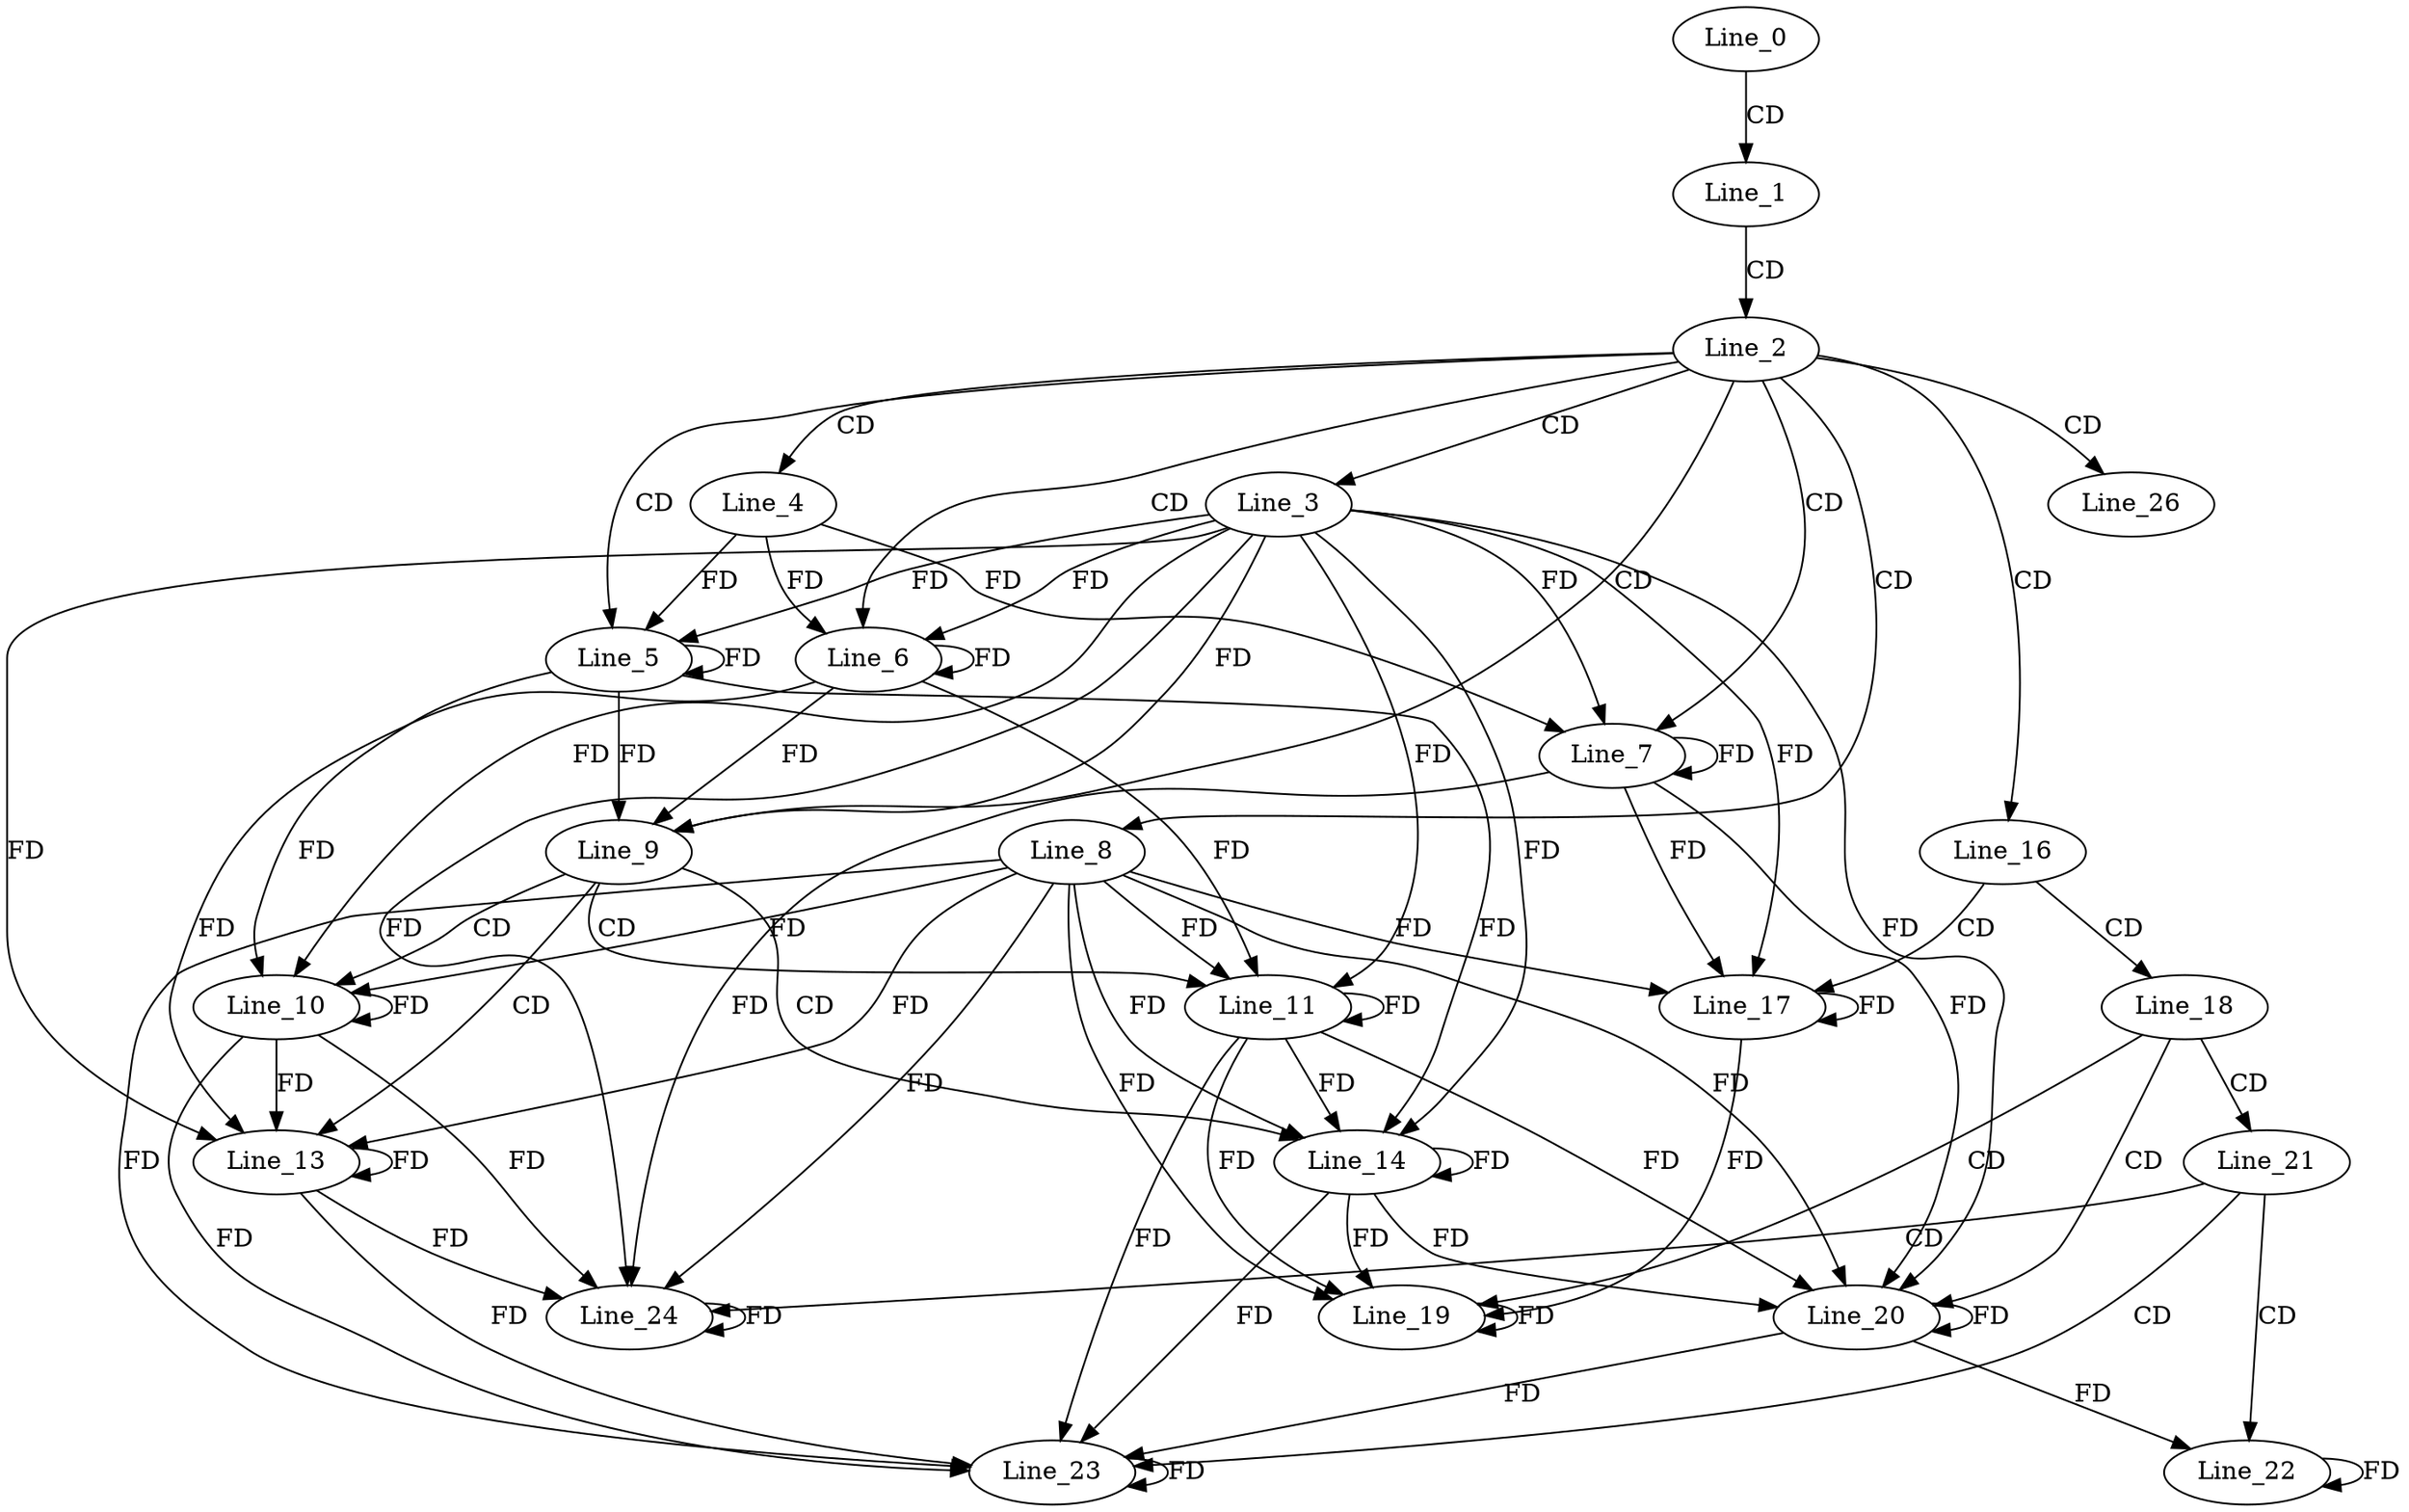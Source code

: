 digraph G {
  Line_0;
  Line_1;
  Line_2;
  Line_3;
  Line_4;
  Line_5;
  Line_5;
  Line_6;
  Line_6;
  Line_7;
  Line_7;
  Line_8;
  Line_9;
  Line_10;
  Line_11;
  Line_13;
  Line_14;
  Line_16;
  Line_17;
  Line_18;
  Line_19;
  Line_20;
  Line_21;
  Line_22;
  Line_23;
  Line_24;
  Line_26;
  Line_0 -> Line_1 [ label="CD" ];
  Line_1 -> Line_2 [ label="CD" ];
  Line_2 -> Line_3 [ label="CD" ];
  Line_2 -> Line_4 [ label="CD" ];
  Line_2 -> Line_5 [ label="CD" ];
  Line_3 -> Line_5 [ label="FD" ];
  Line_5 -> Line_5 [ label="FD" ];
  Line_4 -> Line_5 [ label="FD" ];
  Line_2 -> Line_6 [ label="CD" ];
  Line_3 -> Line_6 [ label="FD" ];
  Line_6 -> Line_6 [ label="FD" ];
  Line_4 -> Line_6 [ label="FD" ];
  Line_2 -> Line_7 [ label="CD" ];
  Line_3 -> Line_7 [ label="FD" ];
  Line_7 -> Line_7 [ label="FD" ];
  Line_4 -> Line_7 [ label="FD" ];
  Line_2 -> Line_8 [ label="CD" ];
  Line_2 -> Line_9 [ label="CD" ];
  Line_3 -> Line_9 [ label="FD" ];
  Line_5 -> Line_9 [ label="FD" ];
  Line_6 -> Line_9 [ label="FD" ];
  Line_9 -> Line_10 [ label="CD" ];
  Line_8 -> Line_10 [ label="FD" ];
  Line_10 -> Line_10 [ label="FD" ];
  Line_3 -> Line_10 [ label="FD" ];
  Line_5 -> Line_10 [ label="FD" ];
  Line_9 -> Line_11 [ label="CD" ];
  Line_8 -> Line_11 [ label="FD" ];
  Line_11 -> Line_11 [ label="FD" ];
  Line_3 -> Line_11 [ label="FD" ];
  Line_6 -> Line_11 [ label="FD" ];
  Line_9 -> Line_13 [ label="CD" ];
  Line_8 -> Line_13 [ label="FD" ];
  Line_10 -> Line_13 [ label="FD" ];
  Line_13 -> Line_13 [ label="FD" ];
  Line_3 -> Line_13 [ label="FD" ];
  Line_6 -> Line_13 [ label="FD" ];
  Line_9 -> Line_14 [ label="CD" ];
  Line_8 -> Line_14 [ label="FD" ];
  Line_11 -> Line_14 [ label="FD" ];
  Line_14 -> Line_14 [ label="FD" ];
  Line_3 -> Line_14 [ label="FD" ];
  Line_5 -> Line_14 [ label="FD" ];
  Line_2 -> Line_16 [ label="CD" ];
  Line_16 -> Line_17 [ label="CD" ];
  Line_8 -> Line_17 [ label="FD" ];
  Line_17 -> Line_17 [ label="FD" ];
  Line_3 -> Line_17 [ label="FD" ];
  Line_7 -> Line_17 [ label="FD" ];
  Line_16 -> Line_18 [ label="CD" ];
  Line_18 -> Line_19 [ label="CD" ];
  Line_8 -> Line_19 [ label="FD" ];
  Line_17 -> Line_19 [ label="FD" ];
  Line_19 -> Line_19 [ label="FD" ];
  Line_11 -> Line_19 [ label="FD" ];
  Line_14 -> Line_19 [ label="FD" ];
  Line_18 -> Line_20 [ label="CD" ];
  Line_8 -> Line_20 [ label="FD" ];
  Line_11 -> Line_20 [ label="FD" ];
  Line_14 -> Line_20 [ label="FD" ];
  Line_20 -> Line_20 [ label="FD" ];
  Line_3 -> Line_20 [ label="FD" ];
  Line_7 -> Line_20 [ label="FD" ];
  Line_18 -> Line_21 [ label="CD" ];
  Line_21 -> Line_22 [ label="CD" ];
  Line_22 -> Line_22 [ label="FD" ];
  Line_20 -> Line_22 [ label="FD" ];
  Line_21 -> Line_23 [ label="CD" ];
  Line_8 -> Line_23 [ label="FD" ];
  Line_11 -> Line_23 [ label="FD" ];
  Line_14 -> Line_23 [ label="FD" ];
  Line_20 -> Line_23 [ label="FD" ];
  Line_23 -> Line_23 [ label="FD" ];
  Line_10 -> Line_23 [ label="FD" ];
  Line_13 -> Line_23 [ label="FD" ];
  Line_21 -> Line_24 [ label="CD" ];
  Line_8 -> Line_24 [ label="FD" ];
  Line_10 -> Line_24 [ label="FD" ];
  Line_13 -> Line_24 [ label="FD" ];
  Line_24 -> Line_24 [ label="FD" ];
  Line_3 -> Line_24 [ label="FD" ];
  Line_7 -> Line_24 [ label="FD" ];
  Line_2 -> Line_26 [ label="CD" ];
}
